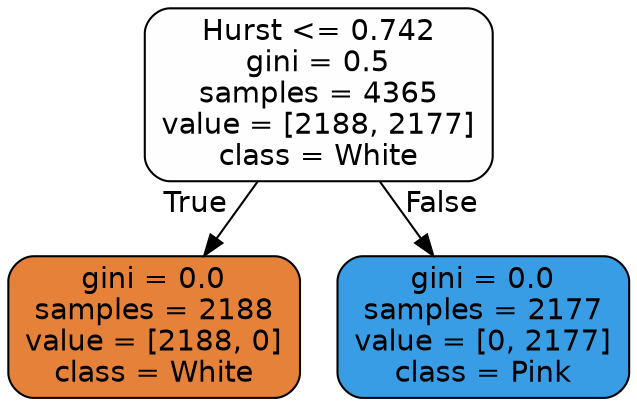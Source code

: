 digraph Tree {
node [shape=box, style="filled, rounded", color="black", fontname=helvetica] ;
edge [fontname=helvetica] ;
0 [label="Hurst <= 0.742\ngini = 0.5\nsamples = 4365\nvalue = [2188, 2177]\nclass = White", fillcolor="#e5813901"] ;
1 [label="gini = 0.0\nsamples = 2188\nvalue = [2188, 0]\nclass = White", fillcolor="#e58139ff"] ;
0 -> 1 [labeldistance=2.5, labelangle=45, headlabel="True"] ;
2 [label="gini = 0.0\nsamples = 2177\nvalue = [0, 2177]\nclass = Pink", fillcolor="#399de5ff"] ;
0 -> 2 [labeldistance=2.5, labelangle=-45, headlabel="False"] ;
}